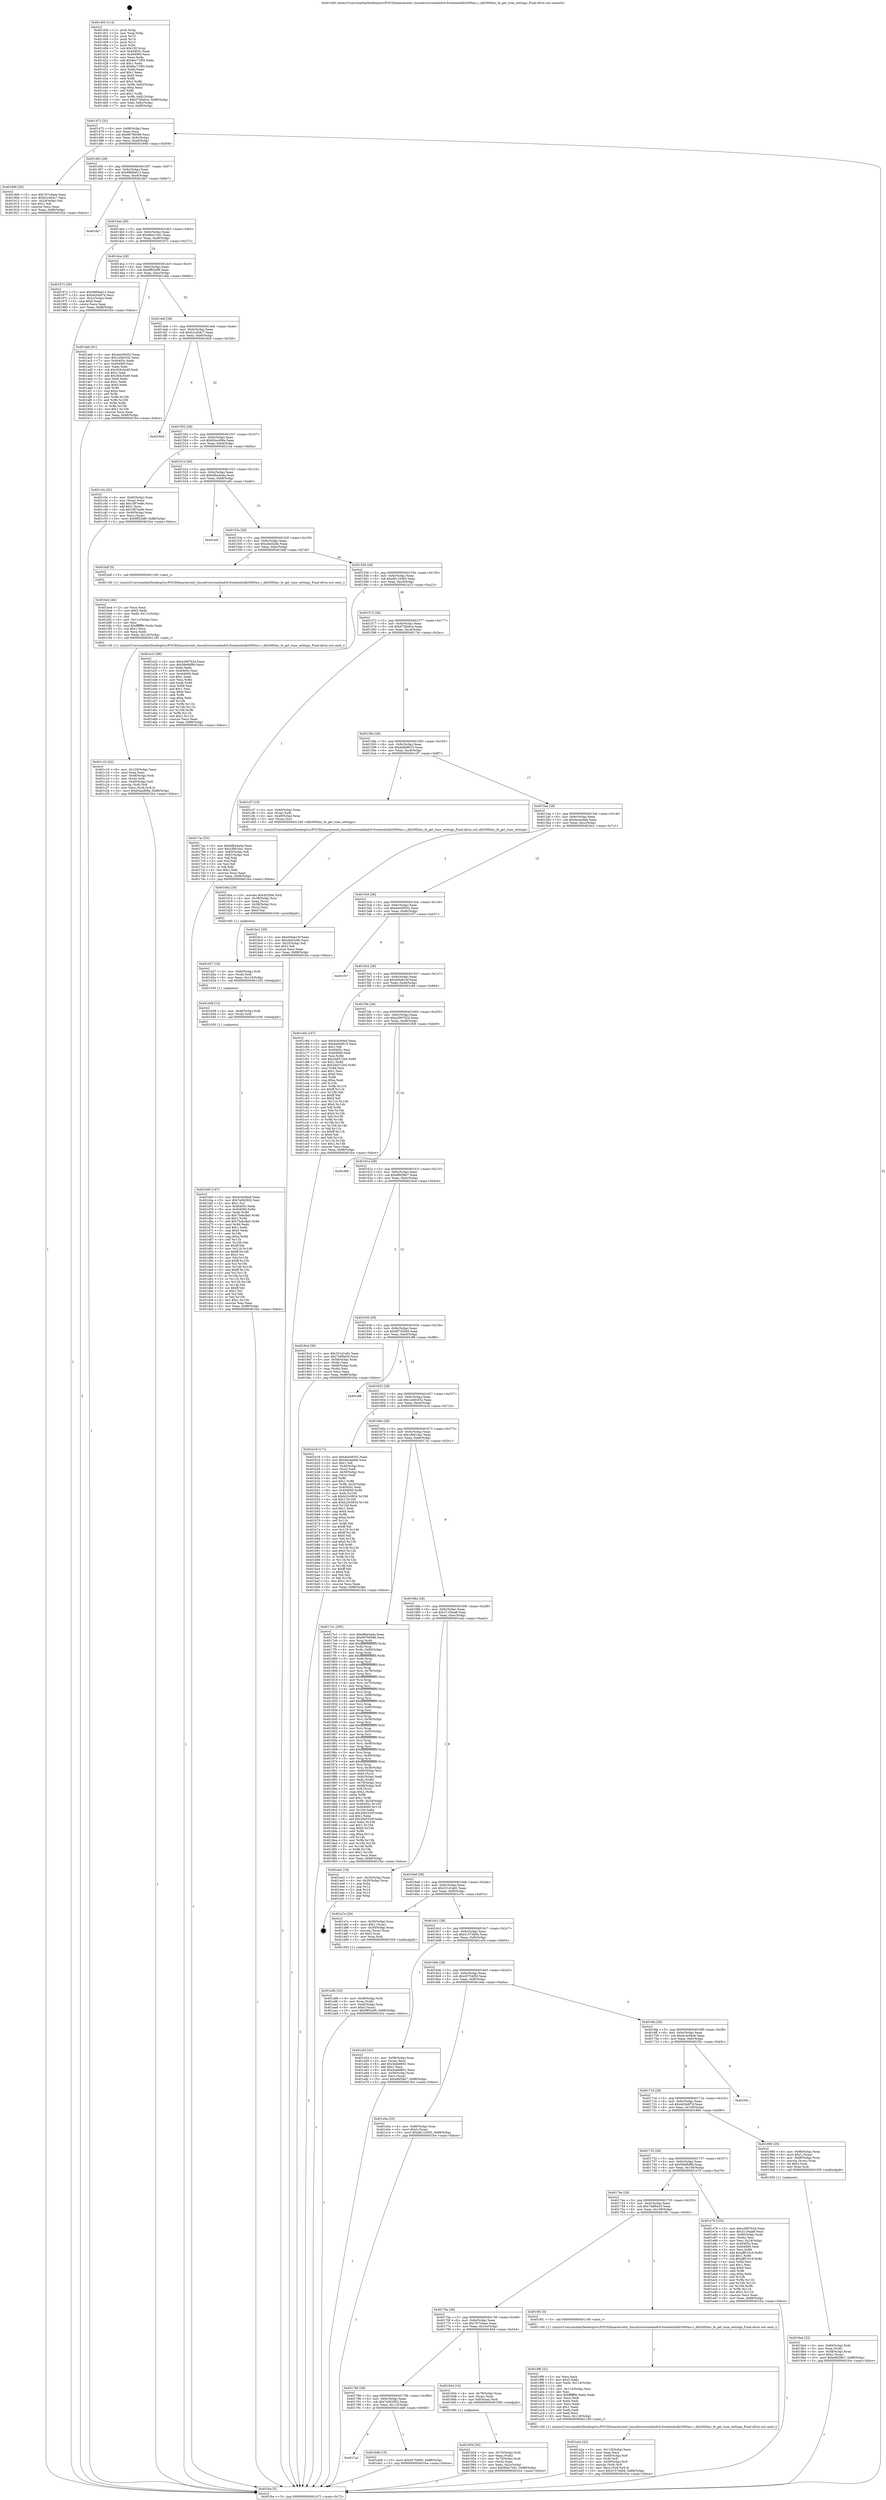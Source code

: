 digraph "0x401400" {
  label = "0x401400 (/mnt/c/Users/mathe/Desktop/tcc/POCII/binaries/extr_linuxdriversmediadvb-frontendsdib3000mc.c_dib3000mc_fe_get_tune_settings_Final-ollvm.out::main(0))"
  labelloc = "t"
  node[shape=record]

  Entry [label="",width=0.3,height=0.3,shape=circle,fillcolor=black,style=filled]
  "0x401472" [label="{
     0x401472 [32]\l
     | [instrs]\l
     &nbsp;&nbsp;0x401472 \<+6\>: mov -0x88(%rbp),%eax\l
     &nbsp;&nbsp;0x401478 \<+2\>: mov %eax,%ecx\l
     &nbsp;&nbsp;0x40147a \<+6\>: sub $0x96766596,%ecx\l
     &nbsp;&nbsp;0x401480 \<+6\>: mov %eax,-0x9c(%rbp)\l
     &nbsp;&nbsp;0x401486 \<+6\>: mov %ecx,-0xa0(%rbp)\l
     &nbsp;&nbsp;0x40148c \<+6\>: je 0000000000401908 \<main+0x508\>\l
  }"]
  "0x401908" [label="{
     0x401908 [30]\l
     | [instrs]\l
     &nbsp;&nbsp;0x401908 \<+5\>: mov $0x797c0eae,%eax\l
     &nbsp;&nbsp;0x40190d \<+5\>: mov $0xb2c404c7,%ecx\l
     &nbsp;&nbsp;0x401912 \<+3\>: mov -0x2d(%rbp),%dl\l
     &nbsp;&nbsp;0x401915 \<+3\>: test $0x1,%dl\l
     &nbsp;&nbsp;0x401918 \<+3\>: cmovne %ecx,%eax\l
     &nbsp;&nbsp;0x40191b \<+6\>: mov %eax,-0x88(%rbp)\l
     &nbsp;&nbsp;0x401921 \<+5\>: jmp 0000000000401fce \<main+0xbce\>\l
  }"]
  "0x401492" [label="{
     0x401492 [28]\l
     | [instrs]\l
     &nbsp;&nbsp;0x401492 \<+5\>: jmp 0000000000401497 \<main+0x97\>\l
     &nbsp;&nbsp;0x401497 \<+6\>: mov -0x9c(%rbp),%eax\l
     &nbsp;&nbsp;0x40149d \<+5\>: sub $0x9969a613,%eax\l
     &nbsp;&nbsp;0x4014a2 \<+6\>: mov %eax,-0xa4(%rbp)\l
     &nbsp;&nbsp;0x4014a8 \<+6\>: je 0000000000401de7 \<main+0x9e7\>\l
  }"]
  Exit [label="",width=0.3,height=0.3,shape=circle,fillcolor=black,style=filled,peripheries=2]
  "0x401de7" [label="{
     0x401de7\l
  }", style=dashed]
  "0x4014ae" [label="{
     0x4014ae [28]\l
     | [instrs]\l
     &nbsp;&nbsp;0x4014ae \<+5\>: jmp 00000000004014b3 \<main+0xb3\>\l
     &nbsp;&nbsp;0x4014b3 \<+6\>: mov -0x9c(%rbp),%eax\l
     &nbsp;&nbsp;0x4014b9 \<+5\>: sub $0x9bbc7ed1,%eax\l
     &nbsp;&nbsp;0x4014be \<+6\>: mov %eax,-0xa8(%rbp)\l
     &nbsp;&nbsp;0x4014c4 \<+6\>: je 0000000000401972 \<main+0x572\>\l
  }"]
  "0x4017a2" [label="{
     0x4017a2\l
  }", style=dashed]
  "0x401972" [label="{
     0x401972 [30]\l
     | [instrs]\l
     &nbsp;&nbsp;0x401972 \<+5\>: mov $0x9969a613,%eax\l
     &nbsp;&nbsp;0x401977 \<+5\>: mov $0x4d34df7d,%ecx\l
     &nbsp;&nbsp;0x40197c \<+3\>: mov -0x2c(%rbp),%edx\l
     &nbsp;&nbsp;0x40197f \<+3\>: cmp $0x0,%edx\l
     &nbsp;&nbsp;0x401982 \<+3\>: cmove %ecx,%eax\l
     &nbsp;&nbsp;0x401985 \<+6\>: mov %eax,-0x88(%rbp)\l
     &nbsp;&nbsp;0x40198b \<+5\>: jmp 0000000000401fce \<main+0xbce\>\l
  }"]
  "0x4014ca" [label="{
     0x4014ca [28]\l
     | [instrs]\l
     &nbsp;&nbsp;0x4014ca \<+5\>: jmp 00000000004014cf \<main+0xcf\>\l
     &nbsp;&nbsp;0x4014cf \<+6\>: mov -0x9c(%rbp),%eax\l
     &nbsp;&nbsp;0x4014d5 \<+5\>: sub $0x9ff32ef9,%eax\l
     &nbsp;&nbsp;0x4014da \<+6\>: mov %eax,-0xac(%rbp)\l
     &nbsp;&nbsp;0x4014e0 \<+6\>: je 0000000000401abb \<main+0x6bb\>\l
  }"]
  "0x401dd8" [label="{
     0x401dd8 [15]\l
     | [instrs]\l
     &nbsp;&nbsp;0x401dd8 \<+10\>: movl $0x45754f50,-0x88(%rbp)\l
     &nbsp;&nbsp;0x401de2 \<+5\>: jmp 0000000000401fce \<main+0xbce\>\l
  }"]
  "0x401abb" [label="{
     0x401abb [91]\l
     | [instrs]\l
     &nbsp;&nbsp;0x401abb \<+5\>: mov $0xded38302,%eax\l
     &nbsp;&nbsp;0x401ac0 \<+5\>: mov $0x1e40c032,%ecx\l
     &nbsp;&nbsp;0x401ac5 \<+7\>: mov 0x40405c,%edx\l
     &nbsp;&nbsp;0x401acc \<+7\>: mov 0x404060,%esi\l
     &nbsp;&nbsp;0x401ad3 \<+2\>: mov %edx,%edi\l
     &nbsp;&nbsp;0x401ad5 \<+6\>: sub $0x364c5e49,%edi\l
     &nbsp;&nbsp;0x401adb \<+3\>: sub $0x1,%edi\l
     &nbsp;&nbsp;0x401ade \<+6\>: add $0x364c5e49,%edi\l
     &nbsp;&nbsp;0x401ae4 \<+3\>: imul %edi,%edx\l
     &nbsp;&nbsp;0x401ae7 \<+3\>: and $0x1,%edx\l
     &nbsp;&nbsp;0x401aea \<+3\>: cmp $0x0,%edx\l
     &nbsp;&nbsp;0x401aed \<+4\>: sete %r8b\l
     &nbsp;&nbsp;0x401af1 \<+3\>: cmp $0xa,%esi\l
     &nbsp;&nbsp;0x401af4 \<+4\>: setl %r9b\l
     &nbsp;&nbsp;0x401af8 \<+3\>: mov %r8b,%r10b\l
     &nbsp;&nbsp;0x401afb \<+3\>: and %r9b,%r10b\l
     &nbsp;&nbsp;0x401afe \<+3\>: xor %r9b,%r8b\l
     &nbsp;&nbsp;0x401b01 \<+3\>: or %r8b,%r10b\l
     &nbsp;&nbsp;0x401b04 \<+4\>: test $0x1,%r10b\l
     &nbsp;&nbsp;0x401b08 \<+3\>: cmovne %ecx,%eax\l
     &nbsp;&nbsp;0x401b0b \<+6\>: mov %eax,-0x88(%rbp)\l
     &nbsp;&nbsp;0x401b11 \<+5\>: jmp 0000000000401fce \<main+0xbce\>\l
  }"]
  "0x4014e6" [label="{
     0x4014e6 [28]\l
     | [instrs]\l
     &nbsp;&nbsp;0x4014e6 \<+5\>: jmp 00000000004014eb \<main+0xeb\>\l
     &nbsp;&nbsp;0x4014eb \<+6\>: mov -0x9c(%rbp),%eax\l
     &nbsp;&nbsp;0x4014f1 \<+5\>: sub $0xb2c404c7,%eax\l
     &nbsp;&nbsp;0x4014f6 \<+6\>: mov %eax,-0xb0(%rbp)\l
     &nbsp;&nbsp;0x4014fc \<+6\>: je 0000000000401926 \<main+0x526\>\l
  }"]
  "0x401d45" [label="{
     0x401d45 [147]\l
     | [instrs]\l
     &nbsp;&nbsp;0x401d45 \<+5\>: mov $0x4c4c94e6,%eax\l
     &nbsp;&nbsp;0x401d4a \<+5\>: mov $0x7a062902,%esi\l
     &nbsp;&nbsp;0x401d4f \<+2\>: mov $0x1,%cl\l
     &nbsp;&nbsp;0x401d51 \<+7\>: mov 0x40405c,%edx\l
     &nbsp;&nbsp;0x401d58 \<+8\>: mov 0x404060,%r8d\l
     &nbsp;&nbsp;0x401d60 \<+3\>: mov %edx,%r9d\l
     &nbsp;&nbsp;0x401d63 \<+7\>: sub $0x75ebc8a0,%r9d\l
     &nbsp;&nbsp;0x401d6a \<+4\>: sub $0x1,%r9d\l
     &nbsp;&nbsp;0x401d6e \<+7\>: add $0x75ebc8a0,%r9d\l
     &nbsp;&nbsp;0x401d75 \<+4\>: imul %r9d,%edx\l
     &nbsp;&nbsp;0x401d79 \<+3\>: and $0x1,%edx\l
     &nbsp;&nbsp;0x401d7c \<+3\>: cmp $0x0,%edx\l
     &nbsp;&nbsp;0x401d7f \<+4\>: sete %r10b\l
     &nbsp;&nbsp;0x401d83 \<+4\>: cmp $0xa,%r8d\l
     &nbsp;&nbsp;0x401d87 \<+4\>: setl %r11b\l
     &nbsp;&nbsp;0x401d8b \<+3\>: mov %r10b,%bl\l
     &nbsp;&nbsp;0x401d8e \<+3\>: xor $0xff,%bl\l
     &nbsp;&nbsp;0x401d91 \<+3\>: mov %r11b,%r14b\l
     &nbsp;&nbsp;0x401d94 \<+4\>: xor $0xff,%r14b\l
     &nbsp;&nbsp;0x401d98 \<+3\>: xor $0x1,%cl\l
     &nbsp;&nbsp;0x401d9b \<+3\>: mov %bl,%r15b\l
     &nbsp;&nbsp;0x401d9e \<+4\>: and $0xff,%r15b\l
     &nbsp;&nbsp;0x401da2 \<+3\>: and %cl,%r10b\l
     &nbsp;&nbsp;0x401da5 \<+3\>: mov %r14b,%r12b\l
     &nbsp;&nbsp;0x401da8 \<+4\>: and $0xff,%r12b\l
     &nbsp;&nbsp;0x401dac \<+3\>: and %cl,%r11b\l
     &nbsp;&nbsp;0x401daf \<+3\>: or %r10b,%r15b\l
     &nbsp;&nbsp;0x401db2 \<+3\>: or %r11b,%r12b\l
     &nbsp;&nbsp;0x401db5 \<+3\>: xor %r12b,%r15b\l
     &nbsp;&nbsp;0x401db8 \<+3\>: or %r14b,%bl\l
     &nbsp;&nbsp;0x401dbb \<+3\>: xor $0xff,%bl\l
     &nbsp;&nbsp;0x401dbe \<+3\>: or $0x1,%cl\l
     &nbsp;&nbsp;0x401dc1 \<+2\>: and %cl,%bl\l
     &nbsp;&nbsp;0x401dc3 \<+3\>: or %bl,%r15b\l
     &nbsp;&nbsp;0x401dc6 \<+4\>: test $0x1,%r15b\l
     &nbsp;&nbsp;0x401dca \<+3\>: cmovne %esi,%eax\l
     &nbsp;&nbsp;0x401dcd \<+6\>: mov %eax,-0x88(%rbp)\l
     &nbsp;&nbsp;0x401dd3 \<+5\>: jmp 0000000000401fce \<main+0xbce\>\l
  }"]
  "0x401926" [label="{
     0x401926\l
  }", style=dashed]
  "0x401502" [label="{
     0x401502 [28]\l
     | [instrs]\l
     &nbsp;&nbsp;0x401502 \<+5\>: jmp 0000000000401507 \<main+0x107\>\l
     &nbsp;&nbsp;0x401507 \<+6\>: mov -0x9c(%rbp),%eax\l
     &nbsp;&nbsp;0x40150d \<+5\>: sub $0xb5acd08a,%eax\l
     &nbsp;&nbsp;0x401512 \<+6\>: mov %eax,-0xb4(%rbp)\l
     &nbsp;&nbsp;0x401518 \<+6\>: je 0000000000401c3a \<main+0x83a\>\l
  }"]
  "0x401d39" [label="{
     0x401d39 [12]\l
     | [instrs]\l
     &nbsp;&nbsp;0x401d39 \<+4\>: mov -0x48(%rbp),%rdi\l
     &nbsp;&nbsp;0x401d3d \<+3\>: mov (%rdi),%rdi\l
     &nbsp;&nbsp;0x401d40 \<+5\>: call 0000000000401030 \<free@plt\>\l
     | [calls]\l
     &nbsp;&nbsp;0x401030 \{1\} (unknown)\l
  }"]
  "0x401c3a" [label="{
     0x401c3a [42]\l
     | [instrs]\l
     &nbsp;&nbsp;0x401c3a \<+4\>: mov -0x40(%rbp),%rax\l
     &nbsp;&nbsp;0x401c3e \<+2\>: mov (%rax),%ecx\l
     &nbsp;&nbsp;0x401c40 \<+6\>: add $0x1f87ee8e,%ecx\l
     &nbsp;&nbsp;0x401c46 \<+3\>: add $0x1,%ecx\l
     &nbsp;&nbsp;0x401c49 \<+6\>: sub $0x1f87ee8e,%ecx\l
     &nbsp;&nbsp;0x401c4f \<+4\>: mov -0x40(%rbp),%rax\l
     &nbsp;&nbsp;0x401c53 \<+2\>: mov %ecx,(%rax)\l
     &nbsp;&nbsp;0x401c55 \<+10\>: movl $0x9ff32ef9,-0x88(%rbp)\l
     &nbsp;&nbsp;0x401c5f \<+5\>: jmp 0000000000401fce \<main+0xbce\>\l
  }"]
  "0x40151e" [label="{
     0x40151e [28]\l
     | [instrs]\l
     &nbsp;&nbsp;0x40151e \<+5\>: jmp 0000000000401523 \<main+0x123\>\l
     &nbsp;&nbsp;0x401523 \<+6\>: mov -0x9c(%rbp),%eax\l
     &nbsp;&nbsp;0x401529 \<+5\>: sub $0xb8be4ada,%eax\l
     &nbsp;&nbsp;0x40152e \<+6\>: mov %eax,-0xb8(%rbp)\l
     &nbsp;&nbsp;0x401534 \<+6\>: je 0000000000401ef2 \<main+0xaf2\>\l
  }"]
  "0x401d27" [label="{
     0x401d27 [18]\l
     | [instrs]\l
     &nbsp;&nbsp;0x401d27 \<+4\>: mov -0x60(%rbp),%rdi\l
     &nbsp;&nbsp;0x401d2b \<+3\>: mov (%rdi),%rdi\l
     &nbsp;&nbsp;0x401d2e \<+6\>: mov %eax,-0x124(%rbp)\l
     &nbsp;&nbsp;0x401d34 \<+5\>: call 0000000000401030 \<free@plt\>\l
     | [calls]\l
     &nbsp;&nbsp;0x401030 \{1\} (unknown)\l
  }"]
  "0x401ef2" [label="{
     0x401ef2\l
  }", style=dashed]
  "0x40153a" [label="{
     0x40153a [28]\l
     | [instrs]\l
     &nbsp;&nbsp;0x40153a \<+5\>: jmp 000000000040153f \<main+0x13f\>\l
     &nbsp;&nbsp;0x40153f \<+6\>: mov -0x9c(%rbp),%eax\l
     &nbsp;&nbsp;0x401545 \<+5\>: sub $0xcfa4428e,%eax\l
     &nbsp;&nbsp;0x40154a \<+6\>: mov %eax,-0xbc(%rbp)\l
     &nbsp;&nbsp;0x401550 \<+6\>: je 0000000000401bdf \<main+0x7df\>\l
  }"]
  "0x401d0a" [label="{
     0x401d0a [29]\l
     | [instrs]\l
     &nbsp;&nbsp;0x401d0a \<+10\>: movabs $0x4020b6,%rdi\l
     &nbsp;&nbsp;0x401d14 \<+4\>: mov -0x38(%rbp),%rsi\l
     &nbsp;&nbsp;0x401d18 \<+2\>: mov %eax,(%rsi)\l
     &nbsp;&nbsp;0x401d1a \<+4\>: mov -0x38(%rbp),%rsi\l
     &nbsp;&nbsp;0x401d1e \<+2\>: mov (%rsi),%esi\l
     &nbsp;&nbsp;0x401d20 \<+2\>: mov $0x0,%al\l
     &nbsp;&nbsp;0x401d22 \<+5\>: call 0000000000401040 \<printf@plt\>\l
     | [calls]\l
     &nbsp;&nbsp;0x401040 \{1\} (unknown)\l
  }"]
  "0x401bdf" [label="{
     0x401bdf [5]\l
     | [instrs]\l
     &nbsp;&nbsp;0x401bdf \<+5\>: call 0000000000401160 \<next_i\>\l
     | [calls]\l
     &nbsp;&nbsp;0x401160 \{1\} (/mnt/c/Users/mathe/Desktop/tcc/POCII/binaries/extr_linuxdriversmediadvb-frontendsdib3000mc.c_dib3000mc_fe_get_tune_settings_Final-ollvm.out::next_i)\l
  }"]
  "0x401556" [label="{
     0x401556 [28]\l
     | [instrs]\l
     &nbsp;&nbsp;0x401556 \<+5\>: jmp 000000000040155b \<main+0x15b\>\l
     &nbsp;&nbsp;0x40155b \<+6\>: mov -0x9c(%rbp),%eax\l
     &nbsp;&nbsp;0x401561 \<+5\>: sub $0xd6119365,%eax\l
     &nbsp;&nbsp;0x401566 \<+6\>: mov %eax,-0xc0(%rbp)\l
     &nbsp;&nbsp;0x40156c \<+6\>: je 0000000000401e23 \<main+0xa23\>\l
  }"]
  "0x401c10" [label="{
     0x401c10 [42]\l
     | [instrs]\l
     &nbsp;&nbsp;0x401c10 \<+6\>: mov -0x120(%rbp),%ecx\l
     &nbsp;&nbsp;0x401c16 \<+3\>: imul %eax,%ecx\l
     &nbsp;&nbsp;0x401c19 \<+4\>: mov -0x48(%rbp),%rdi\l
     &nbsp;&nbsp;0x401c1d \<+3\>: mov (%rdi),%rdi\l
     &nbsp;&nbsp;0x401c20 \<+4\>: mov -0x40(%rbp),%r8\l
     &nbsp;&nbsp;0x401c24 \<+3\>: movslq (%r8),%r8\l
     &nbsp;&nbsp;0x401c27 \<+4\>: mov %ecx,(%rdi,%r8,4)\l
     &nbsp;&nbsp;0x401c2b \<+10\>: movl $0xb5acd08a,-0x88(%rbp)\l
     &nbsp;&nbsp;0x401c35 \<+5\>: jmp 0000000000401fce \<main+0xbce\>\l
  }"]
  "0x401e23" [label="{
     0x401e23 [86]\l
     | [instrs]\l
     &nbsp;&nbsp;0x401e23 \<+5\>: mov $0xe2897b2d,%eax\l
     &nbsp;&nbsp;0x401e28 \<+5\>: mov $0x56e9bf9b,%ecx\l
     &nbsp;&nbsp;0x401e2d \<+2\>: xor %edx,%edx\l
     &nbsp;&nbsp;0x401e2f \<+7\>: mov 0x40405c,%esi\l
     &nbsp;&nbsp;0x401e36 \<+7\>: mov 0x404060,%edi\l
     &nbsp;&nbsp;0x401e3d \<+3\>: sub $0x1,%edx\l
     &nbsp;&nbsp;0x401e40 \<+3\>: mov %esi,%r8d\l
     &nbsp;&nbsp;0x401e43 \<+3\>: add %edx,%r8d\l
     &nbsp;&nbsp;0x401e46 \<+4\>: imul %r8d,%esi\l
     &nbsp;&nbsp;0x401e4a \<+3\>: and $0x1,%esi\l
     &nbsp;&nbsp;0x401e4d \<+3\>: cmp $0x0,%esi\l
     &nbsp;&nbsp;0x401e50 \<+4\>: sete %r9b\l
     &nbsp;&nbsp;0x401e54 \<+3\>: cmp $0xa,%edi\l
     &nbsp;&nbsp;0x401e57 \<+4\>: setl %r10b\l
     &nbsp;&nbsp;0x401e5b \<+3\>: mov %r9b,%r11b\l
     &nbsp;&nbsp;0x401e5e \<+3\>: and %r10b,%r11b\l
     &nbsp;&nbsp;0x401e61 \<+3\>: xor %r10b,%r9b\l
     &nbsp;&nbsp;0x401e64 \<+3\>: or %r9b,%r11b\l
     &nbsp;&nbsp;0x401e67 \<+4\>: test $0x1,%r11b\l
     &nbsp;&nbsp;0x401e6b \<+3\>: cmovne %ecx,%eax\l
     &nbsp;&nbsp;0x401e6e \<+6\>: mov %eax,-0x88(%rbp)\l
     &nbsp;&nbsp;0x401e74 \<+5\>: jmp 0000000000401fce \<main+0xbce\>\l
  }"]
  "0x401572" [label="{
     0x401572 [28]\l
     | [instrs]\l
     &nbsp;&nbsp;0x401572 \<+5\>: jmp 0000000000401577 \<main+0x177\>\l
     &nbsp;&nbsp;0x401577 \<+6\>: mov -0x9c(%rbp),%eax\l
     &nbsp;&nbsp;0x40157d \<+5\>: sub $0xd728a0ce,%eax\l
     &nbsp;&nbsp;0x401582 \<+6\>: mov %eax,-0xc4(%rbp)\l
     &nbsp;&nbsp;0x401588 \<+6\>: je 00000000004017ac \<main+0x3ac\>\l
  }"]
  "0x401be4" [label="{
     0x401be4 [44]\l
     | [instrs]\l
     &nbsp;&nbsp;0x401be4 \<+2\>: xor %ecx,%ecx\l
     &nbsp;&nbsp;0x401be6 \<+5\>: mov $0x2,%edx\l
     &nbsp;&nbsp;0x401beb \<+6\>: mov %edx,-0x11c(%rbp)\l
     &nbsp;&nbsp;0x401bf1 \<+1\>: cltd\l
     &nbsp;&nbsp;0x401bf2 \<+6\>: mov -0x11c(%rbp),%esi\l
     &nbsp;&nbsp;0x401bf8 \<+2\>: idiv %esi\l
     &nbsp;&nbsp;0x401bfa \<+6\>: imul $0xfffffffe,%edx,%edx\l
     &nbsp;&nbsp;0x401c00 \<+3\>: sub $0x1,%ecx\l
     &nbsp;&nbsp;0x401c03 \<+2\>: sub %ecx,%edx\l
     &nbsp;&nbsp;0x401c05 \<+6\>: mov %edx,-0x120(%rbp)\l
     &nbsp;&nbsp;0x401c0b \<+5\>: call 0000000000401160 \<next_i\>\l
     | [calls]\l
     &nbsp;&nbsp;0x401160 \{1\} (/mnt/c/Users/mathe/Desktop/tcc/POCII/binaries/extr_linuxdriversmediadvb-frontendsdib3000mc.c_dib3000mc_fe_get_tune_settings_Final-ollvm.out::next_i)\l
  }"]
  "0x4017ac" [label="{
     0x4017ac [53]\l
     | [instrs]\l
     &nbsp;&nbsp;0x4017ac \<+5\>: mov $0xb8be4ada,%eax\l
     &nbsp;&nbsp;0x4017b1 \<+5\>: mov $0x1fb61da1,%ecx\l
     &nbsp;&nbsp;0x4017b6 \<+6\>: mov -0x82(%rbp),%dl\l
     &nbsp;&nbsp;0x4017bc \<+7\>: mov -0x81(%rbp),%sil\l
     &nbsp;&nbsp;0x4017c3 \<+3\>: mov %dl,%dil\l
     &nbsp;&nbsp;0x4017c6 \<+3\>: and %sil,%dil\l
     &nbsp;&nbsp;0x4017c9 \<+3\>: xor %sil,%dl\l
     &nbsp;&nbsp;0x4017cc \<+3\>: or %dl,%dil\l
     &nbsp;&nbsp;0x4017cf \<+4\>: test $0x1,%dil\l
     &nbsp;&nbsp;0x4017d3 \<+3\>: cmovne %ecx,%eax\l
     &nbsp;&nbsp;0x4017d6 \<+6\>: mov %eax,-0x88(%rbp)\l
     &nbsp;&nbsp;0x4017dc \<+5\>: jmp 0000000000401fce \<main+0xbce\>\l
  }"]
  "0x40158e" [label="{
     0x40158e [28]\l
     | [instrs]\l
     &nbsp;&nbsp;0x40158e \<+5\>: jmp 0000000000401593 \<main+0x193\>\l
     &nbsp;&nbsp;0x401593 \<+6\>: mov -0x9c(%rbp),%eax\l
     &nbsp;&nbsp;0x401599 \<+5\>: sub $0xda849015,%eax\l
     &nbsp;&nbsp;0x40159e \<+6\>: mov %eax,-0xc8(%rbp)\l
     &nbsp;&nbsp;0x4015a4 \<+6\>: je 0000000000401cf7 \<main+0x8f7\>\l
  }"]
  "0x401fce" [label="{
     0x401fce [5]\l
     | [instrs]\l
     &nbsp;&nbsp;0x401fce \<+5\>: jmp 0000000000401472 \<main+0x72\>\l
  }"]
  "0x401400" [label="{
     0x401400 [114]\l
     | [instrs]\l
     &nbsp;&nbsp;0x401400 \<+1\>: push %rbp\l
     &nbsp;&nbsp;0x401401 \<+3\>: mov %rsp,%rbp\l
     &nbsp;&nbsp;0x401404 \<+2\>: push %r15\l
     &nbsp;&nbsp;0x401406 \<+2\>: push %r14\l
     &nbsp;&nbsp;0x401408 \<+2\>: push %r12\l
     &nbsp;&nbsp;0x40140a \<+1\>: push %rbx\l
     &nbsp;&nbsp;0x40140b \<+7\>: sub $0x130,%rsp\l
     &nbsp;&nbsp;0x401412 \<+7\>: mov 0x40405c,%eax\l
     &nbsp;&nbsp;0x401419 \<+7\>: mov 0x404060,%ecx\l
     &nbsp;&nbsp;0x401420 \<+2\>: mov %eax,%edx\l
     &nbsp;&nbsp;0x401422 \<+6\>: add $0x8ec71f65,%edx\l
     &nbsp;&nbsp;0x401428 \<+3\>: sub $0x1,%edx\l
     &nbsp;&nbsp;0x40142b \<+6\>: sub $0x8ec71f65,%edx\l
     &nbsp;&nbsp;0x401431 \<+3\>: imul %edx,%eax\l
     &nbsp;&nbsp;0x401434 \<+3\>: and $0x1,%eax\l
     &nbsp;&nbsp;0x401437 \<+3\>: cmp $0x0,%eax\l
     &nbsp;&nbsp;0x40143a \<+4\>: sete %r8b\l
     &nbsp;&nbsp;0x40143e \<+4\>: and $0x1,%r8b\l
     &nbsp;&nbsp;0x401442 \<+7\>: mov %r8b,-0x82(%rbp)\l
     &nbsp;&nbsp;0x401449 \<+3\>: cmp $0xa,%ecx\l
     &nbsp;&nbsp;0x40144c \<+4\>: setl %r8b\l
     &nbsp;&nbsp;0x401450 \<+4\>: and $0x1,%r8b\l
     &nbsp;&nbsp;0x401454 \<+7\>: mov %r8b,-0x81(%rbp)\l
     &nbsp;&nbsp;0x40145b \<+10\>: movl $0xd728a0ce,-0x88(%rbp)\l
     &nbsp;&nbsp;0x401465 \<+6\>: mov %edi,-0x8c(%rbp)\l
     &nbsp;&nbsp;0x40146b \<+7\>: mov %rsi,-0x98(%rbp)\l
  }"]
  "0x401a9b" [label="{
     0x401a9b [32]\l
     | [instrs]\l
     &nbsp;&nbsp;0x401a9b \<+4\>: mov -0x48(%rbp),%rdi\l
     &nbsp;&nbsp;0x401a9f \<+3\>: mov %rax,(%rdi)\l
     &nbsp;&nbsp;0x401aa2 \<+4\>: mov -0x40(%rbp),%rax\l
     &nbsp;&nbsp;0x401aa6 \<+6\>: movl $0x0,(%rax)\l
     &nbsp;&nbsp;0x401aac \<+10\>: movl $0x9ff32ef9,-0x88(%rbp)\l
     &nbsp;&nbsp;0x401ab6 \<+5\>: jmp 0000000000401fce \<main+0xbce\>\l
  }"]
  "0x401cf7" [label="{
     0x401cf7 [19]\l
     | [instrs]\l
     &nbsp;&nbsp;0x401cf7 \<+4\>: mov -0x60(%rbp),%rax\l
     &nbsp;&nbsp;0x401cfb \<+3\>: mov (%rax),%rdi\l
     &nbsp;&nbsp;0x401cfe \<+4\>: mov -0x48(%rbp),%rax\l
     &nbsp;&nbsp;0x401d02 \<+3\>: mov (%rax),%rsi\l
     &nbsp;&nbsp;0x401d05 \<+5\>: call 0000000000401240 \<dib3000mc_fe_get_tune_settings\>\l
     | [calls]\l
     &nbsp;&nbsp;0x401240 \{1\} (/mnt/c/Users/mathe/Desktop/tcc/POCII/binaries/extr_linuxdriversmediadvb-frontendsdib3000mc.c_dib3000mc_fe_get_tune_settings_Final-ollvm.out::dib3000mc_fe_get_tune_settings)\l
  }"]
  "0x4015aa" [label="{
     0x4015aa [28]\l
     | [instrs]\l
     &nbsp;&nbsp;0x4015aa \<+5\>: jmp 00000000004015af \<main+0x1af\>\l
     &nbsp;&nbsp;0x4015af \<+6\>: mov -0x9c(%rbp),%eax\l
     &nbsp;&nbsp;0x4015b5 \<+5\>: sub $0xdeceedab,%eax\l
     &nbsp;&nbsp;0x4015ba \<+6\>: mov %eax,-0xcc(%rbp)\l
     &nbsp;&nbsp;0x4015c0 \<+6\>: je 0000000000401bc1 \<main+0x7c1\>\l
  }"]
  "0x401a2a" [label="{
     0x401a2a [42]\l
     | [instrs]\l
     &nbsp;&nbsp;0x401a2a \<+6\>: mov -0x118(%rbp),%ecx\l
     &nbsp;&nbsp;0x401a30 \<+3\>: imul %eax,%ecx\l
     &nbsp;&nbsp;0x401a33 \<+4\>: mov -0x60(%rbp),%r8\l
     &nbsp;&nbsp;0x401a37 \<+3\>: mov (%r8),%r8\l
     &nbsp;&nbsp;0x401a3a \<+4\>: mov -0x58(%rbp),%r9\l
     &nbsp;&nbsp;0x401a3e \<+3\>: movslq (%r9),%r9\l
     &nbsp;&nbsp;0x401a41 \<+4\>: mov %ecx,(%r8,%r9,4)\l
     &nbsp;&nbsp;0x401a45 \<+10\>: movl $0x4157d494,-0x88(%rbp)\l
     &nbsp;&nbsp;0x401a4f \<+5\>: jmp 0000000000401fce \<main+0xbce\>\l
  }"]
  "0x401bc1" [label="{
     0x401bc1 [30]\l
     | [instrs]\l
     &nbsp;&nbsp;0x401bc1 \<+5\>: mov $0xe00ab14f,%eax\l
     &nbsp;&nbsp;0x401bc6 \<+5\>: mov $0xcfa4428e,%ecx\l
     &nbsp;&nbsp;0x401bcb \<+3\>: mov -0x25(%rbp),%dl\l
     &nbsp;&nbsp;0x401bce \<+3\>: test $0x1,%dl\l
     &nbsp;&nbsp;0x401bd1 \<+3\>: cmovne %ecx,%eax\l
     &nbsp;&nbsp;0x401bd4 \<+6\>: mov %eax,-0x88(%rbp)\l
     &nbsp;&nbsp;0x401bda \<+5\>: jmp 0000000000401fce \<main+0xbce\>\l
  }"]
  "0x4015c6" [label="{
     0x4015c6 [28]\l
     | [instrs]\l
     &nbsp;&nbsp;0x4015c6 \<+5\>: jmp 00000000004015cb \<main+0x1cb\>\l
     &nbsp;&nbsp;0x4015cb \<+6\>: mov -0x9c(%rbp),%eax\l
     &nbsp;&nbsp;0x4015d1 \<+5\>: sub $0xded38302,%eax\l
     &nbsp;&nbsp;0x4015d6 \<+6\>: mov %eax,-0xd0(%rbp)\l
     &nbsp;&nbsp;0x4015dc \<+6\>: je 0000000000401f37 \<main+0xb37\>\l
  }"]
  "0x4019f6" [label="{
     0x4019f6 [52]\l
     | [instrs]\l
     &nbsp;&nbsp;0x4019f6 \<+2\>: xor %ecx,%ecx\l
     &nbsp;&nbsp;0x4019f8 \<+5\>: mov $0x2,%edx\l
     &nbsp;&nbsp;0x4019fd \<+6\>: mov %edx,-0x114(%rbp)\l
     &nbsp;&nbsp;0x401a03 \<+1\>: cltd\l
     &nbsp;&nbsp;0x401a04 \<+6\>: mov -0x114(%rbp),%esi\l
     &nbsp;&nbsp;0x401a0a \<+2\>: idiv %esi\l
     &nbsp;&nbsp;0x401a0c \<+6\>: imul $0xfffffffe,%edx,%edx\l
     &nbsp;&nbsp;0x401a12 \<+2\>: mov %ecx,%edi\l
     &nbsp;&nbsp;0x401a14 \<+2\>: sub %edx,%edi\l
     &nbsp;&nbsp;0x401a16 \<+2\>: mov %ecx,%edx\l
     &nbsp;&nbsp;0x401a18 \<+3\>: sub $0x1,%edx\l
     &nbsp;&nbsp;0x401a1b \<+2\>: add %edx,%edi\l
     &nbsp;&nbsp;0x401a1d \<+2\>: sub %edi,%ecx\l
     &nbsp;&nbsp;0x401a1f \<+6\>: mov %ecx,-0x118(%rbp)\l
     &nbsp;&nbsp;0x401a25 \<+5\>: call 0000000000401160 \<next_i\>\l
     | [calls]\l
     &nbsp;&nbsp;0x401160 \{1\} (/mnt/c/Users/mathe/Desktop/tcc/POCII/binaries/extr_linuxdriversmediadvb-frontendsdib3000mc.c_dib3000mc_fe_get_tune_settings_Final-ollvm.out::next_i)\l
  }"]
  "0x401f37" [label="{
     0x401f37\l
  }", style=dashed]
  "0x4015e2" [label="{
     0x4015e2 [28]\l
     | [instrs]\l
     &nbsp;&nbsp;0x4015e2 \<+5\>: jmp 00000000004015e7 \<main+0x1e7\>\l
     &nbsp;&nbsp;0x4015e7 \<+6\>: mov -0x9c(%rbp),%eax\l
     &nbsp;&nbsp;0x4015ed \<+5\>: sub $0xe00ab14f,%eax\l
     &nbsp;&nbsp;0x4015f2 \<+6\>: mov %eax,-0xd4(%rbp)\l
     &nbsp;&nbsp;0x4015f8 \<+6\>: je 0000000000401c64 \<main+0x864\>\l
  }"]
  "0x4019ad" [label="{
     0x4019ad [32]\l
     | [instrs]\l
     &nbsp;&nbsp;0x4019ad \<+4\>: mov -0x60(%rbp),%rdi\l
     &nbsp;&nbsp;0x4019b1 \<+3\>: mov %rax,(%rdi)\l
     &nbsp;&nbsp;0x4019b4 \<+4\>: mov -0x58(%rbp),%rax\l
     &nbsp;&nbsp;0x4019b8 \<+6\>: movl $0x0,(%rax)\l
     &nbsp;&nbsp;0x4019be \<+10\>: movl $0xefbf38e7,-0x88(%rbp)\l
     &nbsp;&nbsp;0x4019c8 \<+5\>: jmp 0000000000401fce \<main+0xbce\>\l
  }"]
  "0x401c64" [label="{
     0x401c64 [147]\l
     | [instrs]\l
     &nbsp;&nbsp;0x401c64 \<+5\>: mov $0x4c4c94e6,%eax\l
     &nbsp;&nbsp;0x401c69 \<+5\>: mov $0xda849015,%ecx\l
     &nbsp;&nbsp;0x401c6e \<+2\>: mov $0x1,%dl\l
     &nbsp;&nbsp;0x401c70 \<+7\>: mov 0x40405c,%esi\l
     &nbsp;&nbsp;0x401c77 \<+7\>: mov 0x404060,%edi\l
     &nbsp;&nbsp;0x401c7e \<+3\>: mov %esi,%r8d\l
     &nbsp;&nbsp;0x401c81 \<+7\>: add $0x2dd312b4,%r8d\l
     &nbsp;&nbsp;0x401c88 \<+4\>: sub $0x1,%r8d\l
     &nbsp;&nbsp;0x401c8c \<+7\>: sub $0x2dd312b4,%r8d\l
     &nbsp;&nbsp;0x401c93 \<+4\>: imul %r8d,%esi\l
     &nbsp;&nbsp;0x401c97 \<+3\>: and $0x1,%esi\l
     &nbsp;&nbsp;0x401c9a \<+3\>: cmp $0x0,%esi\l
     &nbsp;&nbsp;0x401c9d \<+4\>: sete %r9b\l
     &nbsp;&nbsp;0x401ca1 \<+3\>: cmp $0xa,%edi\l
     &nbsp;&nbsp;0x401ca4 \<+4\>: setl %r10b\l
     &nbsp;&nbsp;0x401ca8 \<+3\>: mov %r9b,%r11b\l
     &nbsp;&nbsp;0x401cab \<+4\>: xor $0xff,%r11b\l
     &nbsp;&nbsp;0x401caf \<+3\>: mov %r10b,%bl\l
     &nbsp;&nbsp;0x401cb2 \<+3\>: xor $0xff,%bl\l
     &nbsp;&nbsp;0x401cb5 \<+3\>: xor $0x0,%dl\l
     &nbsp;&nbsp;0x401cb8 \<+3\>: mov %r11b,%r14b\l
     &nbsp;&nbsp;0x401cbb \<+4\>: and $0x0,%r14b\l
     &nbsp;&nbsp;0x401cbf \<+3\>: and %dl,%r9b\l
     &nbsp;&nbsp;0x401cc2 \<+3\>: mov %bl,%r15b\l
     &nbsp;&nbsp;0x401cc5 \<+4\>: and $0x0,%r15b\l
     &nbsp;&nbsp;0x401cc9 \<+3\>: and %dl,%r10b\l
     &nbsp;&nbsp;0x401ccc \<+3\>: or %r9b,%r14b\l
     &nbsp;&nbsp;0x401ccf \<+3\>: or %r10b,%r15b\l
     &nbsp;&nbsp;0x401cd2 \<+3\>: xor %r15b,%r14b\l
     &nbsp;&nbsp;0x401cd5 \<+3\>: or %bl,%r11b\l
     &nbsp;&nbsp;0x401cd8 \<+4\>: xor $0xff,%r11b\l
     &nbsp;&nbsp;0x401cdc \<+3\>: or $0x0,%dl\l
     &nbsp;&nbsp;0x401cdf \<+3\>: and %dl,%r11b\l
     &nbsp;&nbsp;0x401ce2 \<+3\>: or %r11b,%r14b\l
     &nbsp;&nbsp;0x401ce5 \<+4\>: test $0x1,%r14b\l
     &nbsp;&nbsp;0x401ce9 \<+3\>: cmovne %ecx,%eax\l
     &nbsp;&nbsp;0x401cec \<+6\>: mov %eax,-0x88(%rbp)\l
     &nbsp;&nbsp;0x401cf2 \<+5\>: jmp 0000000000401fce \<main+0xbce\>\l
  }"]
  "0x4015fe" [label="{
     0x4015fe [28]\l
     | [instrs]\l
     &nbsp;&nbsp;0x4015fe \<+5\>: jmp 0000000000401603 \<main+0x203\>\l
     &nbsp;&nbsp;0x401603 \<+6\>: mov -0x9c(%rbp),%eax\l
     &nbsp;&nbsp;0x401609 \<+5\>: sub $0xe2897b2d,%eax\l
     &nbsp;&nbsp;0x40160e \<+6\>: mov %eax,-0xd8(%rbp)\l
     &nbsp;&nbsp;0x401614 \<+6\>: je 0000000000401fb9 \<main+0xbb9\>\l
  }"]
  "0x401954" [label="{
     0x401954 [30]\l
     | [instrs]\l
     &nbsp;&nbsp;0x401954 \<+4\>: mov -0x70(%rbp),%rdi\l
     &nbsp;&nbsp;0x401958 \<+2\>: mov %eax,(%rdi)\l
     &nbsp;&nbsp;0x40195a \<+4\>: mov -0x70(%rbp),%rdi\l
     &nbsp;&nbsp;0x40195e \<+2\>: mov (%rdi),%eax\l
     &nbsp;&nbsp;0x401960 \<+3\>: mov %eax,-0x2c(%rbp)\l
     &nbsp;&nbsp;0x401963 \<+10\>: movl $0x9bbc7ed1,-0x88(%rbp)\l
     &nbsp;&nbsp;0x40196d \<+5\>: jmp 0000000000401fce \<main+0xbce\>\l
  }"]
  "0x401fb9" [label="{
     0x401fb9\l
  }", style=dashed]
  "0x40161a" [label="{
     0x40161a [28]\l
     | [instrs]\l
     &nbsp;&nbsp;0x40161a \<+5\>: jmp 000000000040161f \<main+0x21f\>\l
     &nbsp;&nbsp;0x40161f \<+6\>: mov -0x9c(%rbp),%eax\l
     &nbsp;&nbsp;0x401625 \<+5\>: sub $0xefbf38e7,%eax\l
     &nbsp;&nbsp;0x40162a \<+6\>: mov %eax,-0xdc(%rbp)\l
     &nbsp;&nbsp;0x401630 \<+6\>: je 00000000004019cd \<main+0x5cd\>\l
  }"]
  "0x401786" [label="{
     0x401786 [28]\l
     | [instrs]\l
     &nbsp;&nbsp;0x401786 \<+5\>: jmp 000000000040178b \<main+0x38b\>\l
     &nbsp;&nbsp;0x40178b \<+6\>: mov -0x9c(%rbp),%eax\l
     &nbsp;&nbsp;0x401791 \<+5\>: sub $0x7a062902,%eax\l
     &nbsp;&nbsp;0x401796 \<+6\>: mov %eax,-0x110(%rbp)\l
     &nbsp;&nbsp;0x40179c \<+6\>: je 0000000000401dd8 \<main+0x9d8\>\l
  }"]
  "0x4019cd" [label="{
     0x4019cd [36]\l
     | [instrs]\l
     &nbsp;&nbsp;0x4019cd \<+5\>: mov $0x321d1a91,%eax\l
     &nbsp;&nbsp;0x4019d2 \<+5\>: mov $0x74df0a35,%ecx\l
     &nbsp;&nbsp;0x4019d7 \<+4\>: mov -0x58(%rbp),%rdx\l
     &nbsp;&nbsp;0x4019db \<+2\>: mov (%rdx),%esi\l
     &nbsp;&nbsp;0x4019dd \<+4\>: mov -0x68(%rbp),%rdx\l
     &nbsp;&nbsp;0x4019e1 \<+2\>: cmp (%rdx),%esi\l
     &nbsp;&nbsp;0x4019e3 \<+3\>: cmovl %ecx,%eax\l
     &nbsp;&nbsp;0x4019e6 \<+6\>: mov %eax,-0x88(%rbp)\l
     &nbsp;&nbsp;0x4019ec \<+5\>: jmp 0000000000401fce \<main+0xbce\>\l
  }"]
  "0x401636" [label="{
     0x401636 [28]\l
     | [instrs]\l
     &nbsp;&nbsp;0x401636 \<+5\>: jmp 000000000040163b \<main+0x23b\>\l
     &nbsp;&nbsp;0x40163b \<+6\>: mov -0x9c(%rbp),%eax\l
     &nbsp;&nbsp;0x401641 \<+5\>: sub $0xf8735d49,%eax\l
     &nbsp;&nbsp;0x401646 \<+6\>: mov %eax,-0xe0(%rbp)\l
     &nbsp;&nbsp;0x40164c \<+6\>: je 0000000000401df6 \<main+0x9f6\>\l
  }"]
  "0x401944" [label="{
     0x401944 [16]\l
     | [instrs]\l
     &nbsp;&nbsp;0x401944 \<+4\>: mov -0x78(%rbp),%rax\l
     &nbsp;&nbsp;0x401948 \<+3\>: mov (%rax),%rax\l
     &nbsp;&nbsp;0x40194b \<+4\>: mov 0x8(%rax),%rdi\l
     &nbsp;&nbsp;0x40194f \<+5\>: call 0000000000401060 \<atoi@plt\>\l
     | [calls]\l
     &nbsp;&nbsp;0x401060 \{1\} (unknown)\l
  }"]
  "0x401df6" [label="{
     0x401df6\l
  }", style=dashed]
  "0x401652" [label="{
     0x401652 [28]\l
     | [instrs]\l
     &nbsp;&nbsp;0x401652 \<+5\>: jmp 0000000000401657 \<main+0x257\>\l
     &nbsp;&nbsp;0x401657 \<+6\>: mov -0x9c(%rbp),%eax\l
     &nbsp;&nbsp;0x40165d \<+5\>: sub $0x1e40c032,%eax\l
     &nbsp;&nbsp;0x401662 \<+6\>: mov %eax,-0xe4(%rbp)\l
     &nbsp;&nbsp;0x401668 \<+6\>: je 0000000000401b16 \<main+0x716\>\l
  }"]
  "0x40176a" [label="{
     0x40176a [28]\l
     | [instrs]\l
     &nbsp;&nbsp;0x40176a \<+5\>: jmp 000000000040176f \<main+0x36f\>\l
     &nbsp;&nbsp;0x40176f \<+6\>: mov -0x9c(%rbp),%eax\l
     &nbsp;&nbsp;0x401775 \<+5\>: sub $0x797c0eae,%eax\l
     &nbsp;&nbsp;0x40177a \<+6\>: mov %eax,-0x10c(%rbp)\l
     &nbsp;&nbsp;0x401780 \<+6\>: je 0000000000401944 \<main+0x544\>\l
  }"]
  "0x401b16" [label="{
     0x401b16 [171]\l
     | [instrs]\l
     &nbsp;&nbsp;0x401b16 \<+5\>: mov $0xded38302,%eax\l
     &nbsp;&nbsp;0x401b1b \<+5\>: mov $0xdeceedab,%ecx\l
     &nbsp;&nbsp;0x401b20 \<+2\>: mov $0x1,%dl\l
     &nbsp;&nbsp;0x401b22 \<+4\>: mov -0x40(%rbp),%rsi\l
     &nbsp;&nbsp;0x401b26 \<+2\>: mov (%rsi),%edi\l
     &nbsp;&nbsp;0x401b28 \<+4\>: mov -0x50(%rbp),%rsi\l
     &nbsp;&nbsp;0x401b2c \<+2\>: cmp (%rsi),%edi\l
     &nbsp;&nbsp;0x401b2e \<+4\>: setl %r8b\l
     &nbsp;&nbsp;0x401b32 \<+4\>: and $0x1,%r8b\l
     &nbsp;&nbsp;0x401b36 \<+4\>: mov %r8b,-0x25(%rbp)\l
     &nbsp;&nbsp;0x401b3a \<+7\>: mov 0x40405c,%edi\l
     &nbsp;&nbsp;0x401b41 \<+8\>: mov 0x404060,%r9d\l
     &nbsp;&nbsp;0x401b49 \<+3\>: mov %edi,%r10d\l
     &nbsp;&nbsp;0x401b4c \<+7\>: sub $0xb23c0834,%r10d\l
     &nbsp;&nbsp;0x401b53 \<+4\>: sub $0x1,%r10d\l
     &nbsp;&nbsp;0x401b57 \<+7\>: add $0xb23c0834,%r10d\l
     &nbsp;&nbsp;0x401b5e \<+4\>: imul %r10d,%edi\l
     &nbsp;&nbsp;0x401b62 \<+3\>: and $0x1,%edi\l
     &nbsp;&nbsp;0x401b65 \<+3\>: cmp $0x0,%edi\l
     &nbsp;&nbsp;0x401b68 \<+4\>: sete %r8b\l
     &nbsp;&nbsp;0x401b6c \<+4\>: cmp $0xa,%r9d\l
     &nbsp;&nbsp;0x401b70 \<+4\>: setl %r11b\l
     &nbsp;&nbsp;0x401b74 \<+3\>: mov %r8b,%bl\l
     &nbsp;&nbsp;0x401b77 \<+3\>: xor $0xff,%bl\l
     &nbsp;&nbsp;0x401b7a \<+3\>: mov %r11b,%r14b\l
     &nbsp;&nbsp;0x401b7d \<+4\>: xor $0xff,%r14b\l
     &nbsp;&nbsp;0x401b81 \<+3\>: xor $0x0,%dl\l
     &nbsp;&nbsp;0x401b84 \<+3\>: mov %bl,%r15b\l
     &nbsp;&nbsp;0x401b87 \<+4\>: and $0x0,%r15b\l
     &nbsp;&nbsp;0x401b8b \<+3\>: and %dl,%r8b\l
     &nbsp;&nbsp;0x401b8e \<+3\>: mov %r14b,%r12b\l
     &nbsp;&nbsp;0x401b91 \<+4\>: and $0x0,%r12b\l
     &nbsp;&nbsp;0x401b95 \<+3\>: and %dl,%r11b\l
     &nbsp;&nbsp;0x401b98 \<+3\>: or %r8b,%r15b\l
     &nbsp;&nbsp;0x401b9b \<+3\>: or %r11b,%r12b\l
     &nbsp;&nbsp;0x401b9e \<+3\>: xor %r12b,%r15b\l
     &nbsp;&nbsp;0x401ba1 \<+3\>: or %r14b,%bl\l
     &nbsp;&nbsp;0x401ba4 \<+3\>: xor $0xff,%bl\l
     &nbsp;&nbsp;0x401ba7 \<+3\>: or $0x0,%dl\l
     &nbsp;&nbsp;0x401baa \<+2\>: and %dl,%bl\l
     &nbsp;&nbsp;0x401bac \<+3\>: or %bl,%r15b\l
     &nbsp;&nbsp;0x401baf \<+4\>: test $0x1,%r15b\l
     &nbsp;&nbsp;0x401bb3 \<+3\>: cmovne %ecx,%eax\l
     &nbsp;&nbsp;0x401bb6 \<+6\>: mov %eax,-0x88(%rbp)\l
     &nbsp;&nbsp;0x401bbc \<+5\>: jmp 0000000000401fce \<main+0xbce\>\l
  }"]
  "0x40166e" [label="{
     0x40166e [28]\l
     | [instrs]\l
     &nbsp;&nbsp;0x40166e \<+5\>: jmp 0000000000401673 \<main+0x273\>\l
     &nbsp;&nbsp;0x401673 \<+6\>: mov -0x9c(%rbp),%eax\l
     &nbsp;&nbsp;0x401679 \<+5\>: sub $0x1fb61da1,%eax\l
     &nbsp;&nbsp;0x40167e \<+6\>: mov %eax,-0xe8(%rbp)\l
     &nbsp;&nbsp;0x401684 \<+6\>: je 00000000004017e1 \<main+0x3e1\>\l
  }"]
  "0x4019f1" [label="{
     0x4019f1 [5]\l
     | [instrs]\l
     &nbsp;&nbsp;0x4019f1 \<+5\>: call 0000000000401160 \<next_i\>\l
     | [calls]\l
     &nbsp;&nbsp;0x401160 \{1\} (/mnt/c/Users/mathe/Desktop/tcc/POCII/binaries/extr_linuxdriversmediadvb-frontendsdib3000mc.c_dib3000mc_fe_get_tune_settings_Final-ollvm.out::next_i)\l
  }"]
  "0x4017e1" [label="{
     0x4017e1 [295]\l
     | [instrs]\l
     &nbsp;&nbsp;0x4017e1 \<+5\>: mov $0xb8be4ada,%eax\l
     &nbsp;&nbsp;0x4017e6 \<+5\>: mov $0x96766596,%ecx\l
     &nbsp;&nbsp;0x4017eb \<+3\>: mov %rsp,%rdx\l
     &nbsp;&nbsp;0x4017ee \<+4\>: add $0xfffffffffffffff0,%rdx\l
     &nbsp;&nbsp;0x4017f2 \<+3\>: mov %rdx,%rsp\l
     &nbsp;&nbsp;0x4017f5 \<+4\>: mov %rdx,-0x80(%rbp)\l
     &nbsp;&nbsp;0x4017f9 \<+3\>: mov %rsp,%rdx\l
     &nbsp;&nbsp;0x4017fc \<+4\>: add $0xfffffffffffffff0,%rdx\l
     &nbsp;&nbsp;0x401800 \<+3\>: mov %rdx,%rsp\l
     &nbsp;&nbsp;0x401803 \<+3\>: mov %rsp,%rsi\l
     &nbsp;&nbsp;0x401806 \<+4\>: add $0xfffffffffffffff0,%rsi\l
     &nbsp;&nbsp;0x40180a \<+3\>: mov %rsi,%rsp\l
     &nbsp;&nbsp;0x40180d \<+4\>: mov %rsi,-0x78(%rbp)\l
     &nbsp;&nbsp;0x401811 \<+3\>: mov %rsp,%rsi\l
     &nbsp;&nbsp;0x401814 \<+4\>: add $0xfffffffffffffff0,%rsi\l
     &nbsp;&nbsp;0x401818 \<+3\>: mov %rsi,%rsp\l
     &nbsp;&nbsp;0x40181b \<+4\>: mov %rsi,-0x70(%rbp)\l
     &nbsp;&nbsp;0x40181f \<+3\>: mov %rsp,%rsi\l
     &nbsp;&nbsp;0x401822 \<+4\>: add $0xfffffffffffffff0,%rsi\l
     &nbsp;&nbsp;0x401826 \<+3\>: mov %rsi,%rsp\l
     &nbsp;&nbsp;0x401829 \<+4\>: mov %rsi,-0x68(%rbp)\l
     &nbsp;&nbsp;0x40182d \<+3\>: mov %rsp,%rsi\l
     &nbsp;&nbsp;0x401830 \<+4\>: add $0xfffffffffffffff0,%rsi\l
     &nbsp;&nbsp;0x401834 \<+3\>: mov %rsi,%rsp\l
     &nbsp;&nbsp;0x401837 \<+4\>: mov %rsi,-0x60(%rbp)\l
     &nbsp;&nbsp;0x40183b \<+3\>: mov %rsp,%rsi\l
     &nbsp;&nbsp;0x40183e \<+4\>: add $0xfffffffffffffff0,%rsi\l
     &nbsp;&nbsp;0x401842 \<+3\>: mov %rsi,%rsp\l
     &nbsp;&nbsp;0x401845 \<+4\>: mov %rsi,-0x58(%rbp)\l
     &nbsp;&nbsp;0x401849 \<+3\>: mov %rsp,%rsi\l
     &nbsp;&nbsp;0x40184c \<+4\>: add $0xfffffffffffffff0,%rsi\l
     &nbsp;&nbsp;0x401850 \<+3\>: mov %rsi,%rsp\l
     &nbsp;&nbsp;0x401853 \<+4\>: mov %rsi,-0x50(%rbp)\l
     &nbsp;&nbsp;0x401857 \<+3\>: mov %rsp,%rsi\l
     &nbsp;&nbsp;0x40185a \<+4\>: add $0xfffffffffffffff0,%rsi\l
     &nbsp;&nbsp;0x40185e \<+3\>: mov %rsi,%rsp\l
     &nbsp;&nbsp;0x401861 \<+4\>: mov %rsi,-0x48(%rbp)\l
     &nbsp;&nbsp;0x401865 \<+3\>: mov %rsp,%rsi\l
     &nbsp;&nbsp;0x401868 \<+4\>: add $0xfffffffffffffff0,%rsi\l
     &nbsp;&nbsp;0x40186c \<+3\>: mov %rsi,%rsp\l
     &nbsp;&nbsp;0x40186f \<+4\>: mov %rsi,-0x40(%rbp)\l
     &nbsp;&nbsp;0x401873 \<+3\>: mov %rsp,%rsi\l
     &nbsp;&nbsp;0x401876 \<+4\>: add $0xfffffffffffffff0,%rsi\l
     &nbsp;&nbsp;0x40187a \<+3\>: mov %rsi,%rsp\l
     &nbsp;&nbsp;0x40187d \<+4\>: mov %rsi,-0x38(%rbp)\l
     &nbsp;&nbsp;0x401881 \<+4\>: mov -0x80(%rbp),%rsi\l
     &nbsp;&nbsp;0x401885 \<+6\>: movl $0x0,(%rsi)\l
     &nbsp;&nbsp;0x40188b \<+6\>: mov -0x8c(%rbp),%edi\l
     &nbsp;&nbsp;0x401891 \<+2\>: mov %edi,(%rdx)\l
     &nbsp;&nbsp;0x401893 \<+4\>: mov -0x78(%rbp),%rsi\l
     &nbsp;&nbsp;0x401897 \<+7\>: mov -0x98(%rbp),%r8\l
     &nbsp;&nbsp;0x40189e \<+3\>: mov %r8,(%rsi)\l
     &nbsp;&nbsp;0x4018a1 \<+3\>: cmpl $0x2,(%rdx)\l
     &nbsp;&nbsp;0x4018a4 \<+4\>: setne %r9b\l
     &nbsp;&nbsp;0x4018a8 \<+4\>: and $0x1,%r9b\l
     &nbsp;&nbsp;0x4018ac \<+4\>: mov %r9b,-0x2d(%rbp)\l
     &nbsp;&nbsp;0x4018b0 \<+8\>: mov 0x40405c,%r10d\l
     &nbsp;&nbsp;0x4018b8 \<+8\>: mov 0x404060,%r11d\l
     &nbsp;&nbsp;0x4018c0 \<+3\>: mov %r10d,%ebx\l
     &nbsp;&nbsp;0x4018c3 \<+6\>: sub $0x29e5320f,%ebx\l
     &nbsp;&nbsp;0x4018c9 \<+3\>: sub $0x1,%ebx\l
     &nbsp;&nbsp;0x4018cc \<+6\>: add $0x29e5320f,%ebx\l
     &nbsp;&nbsp;0x4018d2 \<+4\>: imul %ebx,%r10d\l
     &nbsp;&nbsp;0x4018d6 \<+4\>: and $0x1,%r10d\l
     &nbsp;&nbsp;0x4018da \<+4\>: cmp $0x0,%r10d\l
     &nbsp;&nbsp;0x4018de \<+4\>: sete %r9b\l
     &nbsp;&nbsp;0x4018e2 \<+4\>: cmp $0xa,%r11d\l
     &nbsp;&nbsp;0x4018e6 \<+4\>: setl %r14b\l
     &nbsp;&nbsp;0x4018ea \<+3\>: mov %r9b,%r15b\l
     &nbsp;&nbsp;0x4018ed \<+3\>: and %r14b,%r15b\l
     &nbsp;&nbsp;0x4018f0 \<+3\>: xor %r14b,%r9b\l
     &nbsp;&nbsp;0x4018f3 \<+3\>: or %r9b,%r15b\l
     &nbsp;&nbsp;0x4018f6 \<+4\>: test $0x1,%r15b\l
     &nbsp;&nbsp;0x4018fa \<+3\>: cmovne %ecx,%eax\l
     &nbsp;&nbsp;0x4018fd \<+6\>: mov %eax,-0x88(%rbp)\l
     &nbsp;&nbsp;0x401903 \<+5\>: jmp 0000000000401fce \<main+0xbce\>\l
  }"]
  "0x40168a" [label="{
     0x40168a [28]\l
     | [instrs]\l
     &nbsp;&nbsp;0x40168a \<+5\>: jmp 000000000040168f \<main+0x28f\>\l
     &nbsp;&nbsp;0x40168f \<+6\>: mov -0x9c(%rbp),%eax\l
     &nbsp;&nbsp;0x401695 \<+5\>: sub $0x311f4aa8,%eax\l
     &nbsp;&nbsp;0x40169a \<+6\>: mov %eax,-0xec(%rbp)\l
     &nbsp;&nbsp;0x4016a0 \<+6\>: je 0000000000401ee2 \<main+0xae2\>\l
  }"]
  "0x40174e" [label="{
     0x40174e [28]\l
     | [instrs]\l
     &nbsp;&nbsp;0x40174e \<+5\>: jmp 0000000000401753 \<main+0x353\>\l
     &nbsp;&nbsp;0x401753 \<+6\>: mov -0x9c(%rbp),%eax\l
     &nbsp;&nbsp;0x401759 \<+5\>: sub $0x74df0a35,%eax\l
     &nbsp;&nbsp;0x40175e \<+6\>: mov %eax,-0x108(%rbp)\l
     &nbsp;&nbsp;0x401764 \<+6\>: je 00000000004019f1 \<main+0x5f1\>\l
  }"]
  "0x401e79" [label="{
     0x401e79 [105]\l
     | [instrs]\l
     &nbsp;&nbsp;0x401e79 \<+5\>: mov $0xe2897b2d,%eax\l
     &nbsp;&nbsp;0x401e7e \<+5\>: mov $0x311f4aa8,%ecx\l
     &nbsp;&nbsp;0x401e83 \<+4\>: mov -0x80(%rbp),%rdx\l
     &nbsp;&nbsp;0x401e87 \<+2\>: mov (%rdx),%esi\l
     &nbsp;&nbsp;0x401e89 \<+3\>: mov %esi,-0x24(%rbp)\l
     &nbsp;&nbsp;0x401e8c \<+7\>: mov 0x40405c,%esi\l
     &nbsp;&nbsp;0x401e93 \<+7\>: mov 0x404060,%edi\l
     &nbsp;&nbsp;0x401e9a \<+3\>: mov %esi,%r8d\l
     &nbsp;&nbsp;0x401e9d \<+7\>: add $0xaff51618,%r8d\l
     &nbsp;&nbsp;0x401ea4 \<+4\>: sub $0x1,%r8d\l
     &nbsp;&nbsp;0x401ea8 \<+7\>: sub $0xaff51618,%r8d\l
     &nbsp;&nbsp;0x401eaf \<+4\>: imul %r8d,%esi\l
     &nbsp;&nbsp;0x401eb3 \<+3\>: and $0x1,%esi\l
     &nbsp;&nbsp;0x401eb6 \<+3\>: cmp $0x0,%esi\l
     &nbsp;&nbsp;0x401eb9 \<+4\>: sete %r9b\l
     &nbsp;&nbsp;0x401ebd \<+3\>: cmp $0xa,%edi\l
     &nbsp;&nbsp;0x401ec0 \<+4\>: setl %r10b\l
     &nbsp;&nbsp;0x401ec4 \<+3\>: mov %r9b,%r11b\l
     &nbsp;&nbsp;0x401ec7 \<+3\>: and %r10b,%r11b\l
     &nbsp;&nbsp;0x401eca \<+3\>: xor %r10b,%r9b\l
     &nbsp;&nbsp;0x401ecd \<+3\>: or %r9b,%r11b\l
     &nbsp;&nbsp;0x401ed0 \<+4\>: test $0x1,%r11b\l
     &nbsp;&nbsp;0x401ed4 \<+3\>: cmovne %ecx,%eax\l
     &nbsp;&nbsp;0x401ed7 \<+6\>: mov %eax,-0x88(%rbp)\l
     &nbsp;&nbsp;0x401edd \<+5\>: jmp 0000000000401fce \<main+0xbce\>\l
  }"]
  "0x401ee2" [label="{
     0x401ee2 [16]\l
     | [instrs]\l
     &nbsp;&nbsp;0x401ee2 \<+3\>: mov -0x24(%rbp),%eax\l
     &nbsp;&nbsp;0x401ee5 \<+4\>: lea -0x20(%rbp),%rsp\l
     &nbsp;&nbsp;0x401ee9 \<+1\>: pop %rbx\l
     &nbsp;&nbsp;0x401eea \<+2\>: pop %r12\l
     &nbsp;&nbsp;0x401eec \<+2\>: pop %r14\l
     &nbsp;&nbsp;0x401eee \<+2\>: pop %r15\l
     &nbsp;&nbsp;0x401ef0 \<+1\>: pop %rbp\l
     &nbsp;&nbsp;0x401ef1 \<+1\>: ret\l
  }"]
  "0x4016a6" [label="{
     0x4016a6 [28]\l
     | [instrs]\l
     &nbsp;&nbsp;0x4016a6 \<+5\>: jmp 00000000004016ab \<main+0x2ab\>\l
     &nbsp;&nbsp;0x4016ab \<+6\>: mov -0x9c(%rbp),%eax\l
     &nbsp;&nbsp;0x4016b1 \<+5\>: sub $0x321d1a91,%eax\l
     &nbsp;&nbsp;0x4016b6 \<+6\>: mov %eax,-0xf0(%rbp)\l
     &nbsp;&nbsp;0x4016bc \<+6\>: je 0000000000401a7e \<main+0x67e\>\l
  }"]
  "0x401732" [label="{
     0x401732 [28]\l
     | [instrs]\l
     &nbsp;&nbsp;0x401732 \<+5\>: jmp 0000000000401737 \<main+0x337\>\l
     &nbsp;&nbsp;0x401737 \<+6\>: mov -0x9c(%rbp),%eax\l
     &nbsp;&nbsp;0x40173d \<+5\>: sub $0x56e9bf9b,%eax\l
     &nbsp;&nbsp;0x401742 \<+6\>: mov %eax,-0x104(%rbp)\l
     &nbsp;&nbsp;0x401748 \<+6\>: je 0000000000401e79 \<main+0xa79\>\l
  }"]
  "0x401a7e" [label="{
     0x401a7e [29]\l
     | [instrs]\l
     &nbsp;&nbsp;0x401a7e \<+4\>: mov -0x50(%rbp),%rax\l
     &nbsp;&nbsp;0x401a82 \<+6\>: movl $0x1,(%rax)\l
     &nbsp;&nbsp;0x401a88 \<+4\>: mov -0x50(%rbp),%rax\l
     &nbsp;&nbsp;0x401a8c \<+3\>: movslq (%rax),%rax\l
     &nbsp;&nbsp;0x401a8f \<+4\>: shl $0x2,%rax\l
     &nbsp;&nbsp;0x401a93 \<+3\>: mov %rax,%rdi\l
     &nbsp;&nbsp;0x401a96 \<+5\>: call 0000000000401050 \<malloc@plt\>\l
     | [calls]\l
     &nbsp;&nbsp;0x401050 \{1\} (unknown)\l
  }"]
  "0x4016c2" [label="{
     0x4016c2 [28]\l
     | [instrs]\l
     &nbsp;&nbsp;0x4016c2 \<+5\>: jmp 00000000004016c7 \<main+0x2c7\>\l
     &nbsp;&nbsp;0x4016c7 \<+6\>: mov -0x9c(%rbp),%eax\l
     &nbsp;&nbsp;0x4016cd \<+5\>: sub $0x4157d494,%eax\l
     &nbsp;&nbsp;0x4016d2 \<+6\>: mov %eax,-0xf4(%rbp)\l
     &nbsp;&nbsp;0x4016d8 \<+6\>: je 0000000000401a54 \<main+0x654\>\l
  }"]
  "0x401990" [label="{
     0x401990 [29]\l
     | [instrs]\l
     &nbsp;&nbsp;0x401990 \<+4\>: mov -0x68(%rbp),%rax\l
     &nbsp;&nbsp;0x401994 \<+6\>: movl $0x1,(%rax)\l
     &nbsp;&nbsp;0x40199a \<+4\>: mov -0x68(%rbp),%rax\l
     &nbsp;&nbsp;0x40199e \<+3\>: movslq (%rax),%rax\l
     &nbsp;&nbsp;0x4019a1 \<+4\>: shl $0x2,%rax\l
     &nbsp;&nbsp;0x4019a5 \<+3\>: mov %rax,%rdi\l
     &nbsp;&nbsp;0x4019a8 \<+5\>: call 0000000000401050 \<malloc@plt\>\l
     | [calls]\l
     &nbsp;&nbsp;0x401050 \{1\} (unknown)\l
  }"]
  "0x401a54" [label="{
     0x401a54 [42]\l
     | [instrs]\l
     &nbsp;&nbsp;0x401a54 \<+4\>: mov -0x58(%rbp),%rax\l
     &nbsp;&nbsp;0x401a58 \<+2\>: mov (%rax),%ecx\l
     &nbsp;&nbsp;0x401a5a \<+6\>: add $0x3ede8601,%ecx\l
     &nbsp;&nbsp;0x401a60 \<+3\>: add $0x1,%ecx\l
     &nbsp;&nbsp;0x401a63 \<+6\>: sub $0x3ede8601,%ecx\l
     &nbsp;&nbsp;0x401a69 \<+4\>: mov -0x58(%rbp),%rax\l
     &nbsp;&nbsp;0x401a6d \<+2\>: mov %ecx,(%rax)\l
     &nbsp;&nbsp;0x401a6f \<+10\>: movl $0xefbf38e7,-0x88(%rbp)\l
     &nbsp;&nbsp;0x401a79 \<+5\>: jmp 0000000000401fce \<main+0xbce\>\l
  }"]
  "0x4016de" [label="{
     0x4016de [28]\l
     | [instrs]\l
     &nbsp;&nbsp;0x4016de \<+5\>: jmp 00000000004016e3 \<main+0x2e3\>\l
     &nbsp;&nbsp;0x4016e3 \<+6\>: mov -0x9c(%rbp),%eax\l
     &nbsp;&nbsp;0x4016e9 \<+5\>: sub $0x45754f50,%eax\l
     &nbsp;&nbsp;0x4016ee \<+6\>: mov %eax,-0xf8(%rbp)\l
     &nbsp;&nbsp;0x4016f4 \<+6\>: je 0000000000401e0a \<main+0xa0a\>\l
  }"]
  "0x401716" [label="{
     0x401716 [28]\l
     | [instrs]\l
     &nbsp;&nbsp;0x401716 \<+5\>: jmp 000000000040171b \<main+0x31b\>\l
     &nbsp;&nbsp;0x40171b \<+6\>: mov -0x9c(%rbp),%eax\l
     &nbsp;&nbsp;0x401721 \<+5\>: sub $0x4d34df7d,%eax\l
     &nbsp;&nbsp;0x401726 \<+6\>: mov %eax,-0x100(%rbp)\l
     &nbsp;&nbsp;0x40172c \<+6\>: je 0000000000401990 \<main+0x590\>\l
  }"]
  "0x401e0a" [label="{
     0x401e0a [25]\l
     | [instrs]\l
     &nbsp;&nbsp;0x401e0a \<+4\>: mov -0x80(%rbp),%rax\l
     &nbsp;&nbsp;0x401e0e \<+6\>: movl $0x0,(%rax)\l
     &nbsp;&nbsp;0x401e14 \<+10\>: movl $0xd6119365,-0x88(%rbp)\l
     &nbsp;&nbsp;0x401e1e \<+5\>: jmp 0000000000401fce \<main+0xbce\>\l
  }"]
  "0x4016fa" [label="{
     0x4016fa [28]\l
     | [instrs]\l
     &nbsp;&nbsp;0x4016fa \<+5\>: jmp 00000000004016ff \<main+0x2ff\>\l
     &nbsp;&nbsp;0x4016ff \<+6\>: mov -0x9c(%rbp),%eax\l
     &nbsp;&nbsp;0x401705 \<+5\>: sub $0x4c4c94e6,%eax\l
     &nbsp;&nbsp;0x40170a \<+6\>: mov %eax,-0xfc(%rbp)\l
     &nbsp;&nbsp;0x401710 \<+6\>: je 0000000000401f5c \<main+0xb5c\>\l
  }"]
  "0x401f5c" [label="{
     0x401f5c\l
  }", style=dashed]
  Entry -> "0x401400" [label=" 1"]
  "0x401472" -> "0x401908" [label=" 1"]
  "0x401472" -> "0x401492" [label=" 25"]
  "0x401ee2" -> Exit [label=" 1"]
  "0x401492" -> "0x401de7" [label=" 0"]
  "0x401492" -> "0x4014ae" [label=" 25"]
  "0x401e79" -> "0x401fce" [label=" 1"]
  "0x4014ae" -> "0x401972" [label=" 1"]
  "0x4014ae" -> "0x4014ca" [label=" 24"]
  "0x401e23" -> "0x401fce" [label=" 1"]
  "0x4014ca" -> "0x401abb" [label=" 2"]
  "0x4014ca" -> "0x4014e6" [label=" 22"]
  "0x401e0a" -> "0x401fce" [label=" 1"]
  "0x4014e6" -> "0x401926" [label=" 0"]
  "0x4014e6" -> "0x401502" [label=" 22"]
  "0x401786" -> "0x4017a2" [label=" 0"]
  "0x401502" -> "0x401c3a" [label=" 1"]
  "0x401502" -> "0x40151e" [label=" 21"]
  "0x401786" -> "0x401dd8" [label=" 1"]
  "0x40151e" -> "0x401ef2" [label=" 0"]
  "0x40151e" -> "0x40153a" [label=" 21"]
  "0x401dd8" -> "0x401fce" [label=" 1"]
  "0x40153a" -> "0x401bdf" [label=" 1"]
  "0x40153a" -> "0x401556" [label=" 20"]
  "0x401d45" -> "0x401fce" [label=" 1"]
  "0x401556" -> "0x401e23" [label=" 1"]
  "0x401556" -> "0x401572" [label=" 19"]
  "0x401d39" -> "0x401d45" [label=" 1"]
  "0x401572" -> "0x4017ac" [label=" 1"]
  "0x401572" -> "0x40158e" [label=" 18"]
  "0x4017ac" -> "0x401fce" [label=" 1"]
  "0x401400" -> "0x401472" [label=" 1"]
  "0x401fce" -> "0x401472" [label=" 25"]
  "0x401d27" -> "0x401d39" [label=" 1"]
  "0x40158e" -> "0x401cf7" [label=" 1"]
  "0x40158e" -> "0x4015aa" [label=" 17"]
  "0x401d0a" -> "0x401d27" [label=" 1"]
  "0x4015aa" -> "0x401bc1" [label=" 2"]
  "0x4015aa" -> "0x4015c6" [label=" 15"]
  "0x401cf7" -> "0x401d0a" [label=" 1"]
  "0x4015c6" -> "0x401f37" [label=" 0"]
  "0x4015c6" -> "0x4015e2" [label=" 15"]
  "0x401c64" -> "0x401fce" [label=" 1"]
  "0x4015e2" -> "0x401c64" [label=" 1"]
  "0x4015e2" -> "0x4015fe" [label=" 14"]
  "0x401c3a" -> "0x401fce" [label=" 1"]
  "0x4015fe" -> "0x401fb9" [label=" 0"]
  "0x4015fe" -> "0x40161a" [label=" 14"]
  "0x401c10" -> "0x401fce" [label=" 1"]
  "0x40161a" -> "0x4019cd" [label=" 2"]
  "0x40161a" -> "0x401636" [label=" 12"]
  "0x401be4" -> "0x401c10" [label=" 1"]
  "0x401636" -> "0x401df6" [label=" 0"]
  "0x401636" -> "0x401652" [label=" 12"]
  "0x401bdf" -> "0x401be4" [label=" 1"]
  "0x401652" -> "0x401b16" [label=" 2"]
  "0x401652" -> "0x40166e" [label=" 10"]
  "0x401b16" -> "0x401fce" [label=" 2"]
  "0x40166e" -> "0x4017e1" [label=" 1"]
  "0x40166e" -> "0x40168a" [label=" 9"]
  "0x401abb" -> "0x401fce" [label=" 2"]
  "0x4017e1" -> "0x401fce" [label=" 1"]
  "0x401908" -> "0x401fce" [label=" 1"]
  "0x401a7e" -> "0x401a9b" [label=" 1"]
  "0x40168a" -> "0x401ee2" [label=" 1"]
  "0x40168a" -> "0x4016a6" [label=" 8"]
  "0x401a54" -> "0x401fce" [label=" 1"]
  "0x4016a6" -> "0x401a7e" [label=" 1"]
  "0x4016a6" -> "0x4016c2" [label=" 7"]
  "0x4019f6" -> "0x401a2a" [label=" 1"]
  "0x4016c2" -> "0x401a54" [label=" 1"]
  "0x4016c2" -> "0x4016de" [label=" 6"]
  "0x4019f1" -> "0x4019f6" [label=" 1"]
  "0x4016de" -> "0x401e0a" [label=" 1"]
  "0x4016de" -> "0x4016fa" [label=" 5"]
  "0x4019ad" -> "0x401fce" [label=" 1"]
  "0x4016fa" -> "0x401f5c" [label=" 0"]
  "0x4016fa" -> "0x401716" [label=" 5"]
  "0x4019cd" -> "0x401fce" [label=" 2"]
  "0x401716" -> "0x401990" [label=" 1"]
  "0x401716" -> "0x401732" [label=" 4"]
  "0x401a2a" -> "0x401fce" [label=" 1"]
  "0x401732" -> "0x401e79" [label=" 1"]
  "0x401732" -> "0x40174e" [label=" 3"]
  "0x401a9b" -> "0x401fce" [label=" 1"]
  "0x40174e" -> "0x4019f1" [label=" 1"]
  "0x40174e" -> "0x40176a" [label=" 2"]
  "0x401bc1" -> "0x401fce" [label=" 2"]
  "0x40176a" -> "0x401944" [label=" 1"]
  "0x40176a" -> "0x401786" [label=" 1"]
  "0x401944" -> "0x401954" [label=" 1"]
  "0x401954" -> "0x401fce" [label=" 1"]
  "0x401972" -> "0x401fce" [label=" 1"]
  "0x401990" -> "0x4019ad" [label=" 1"]
}
